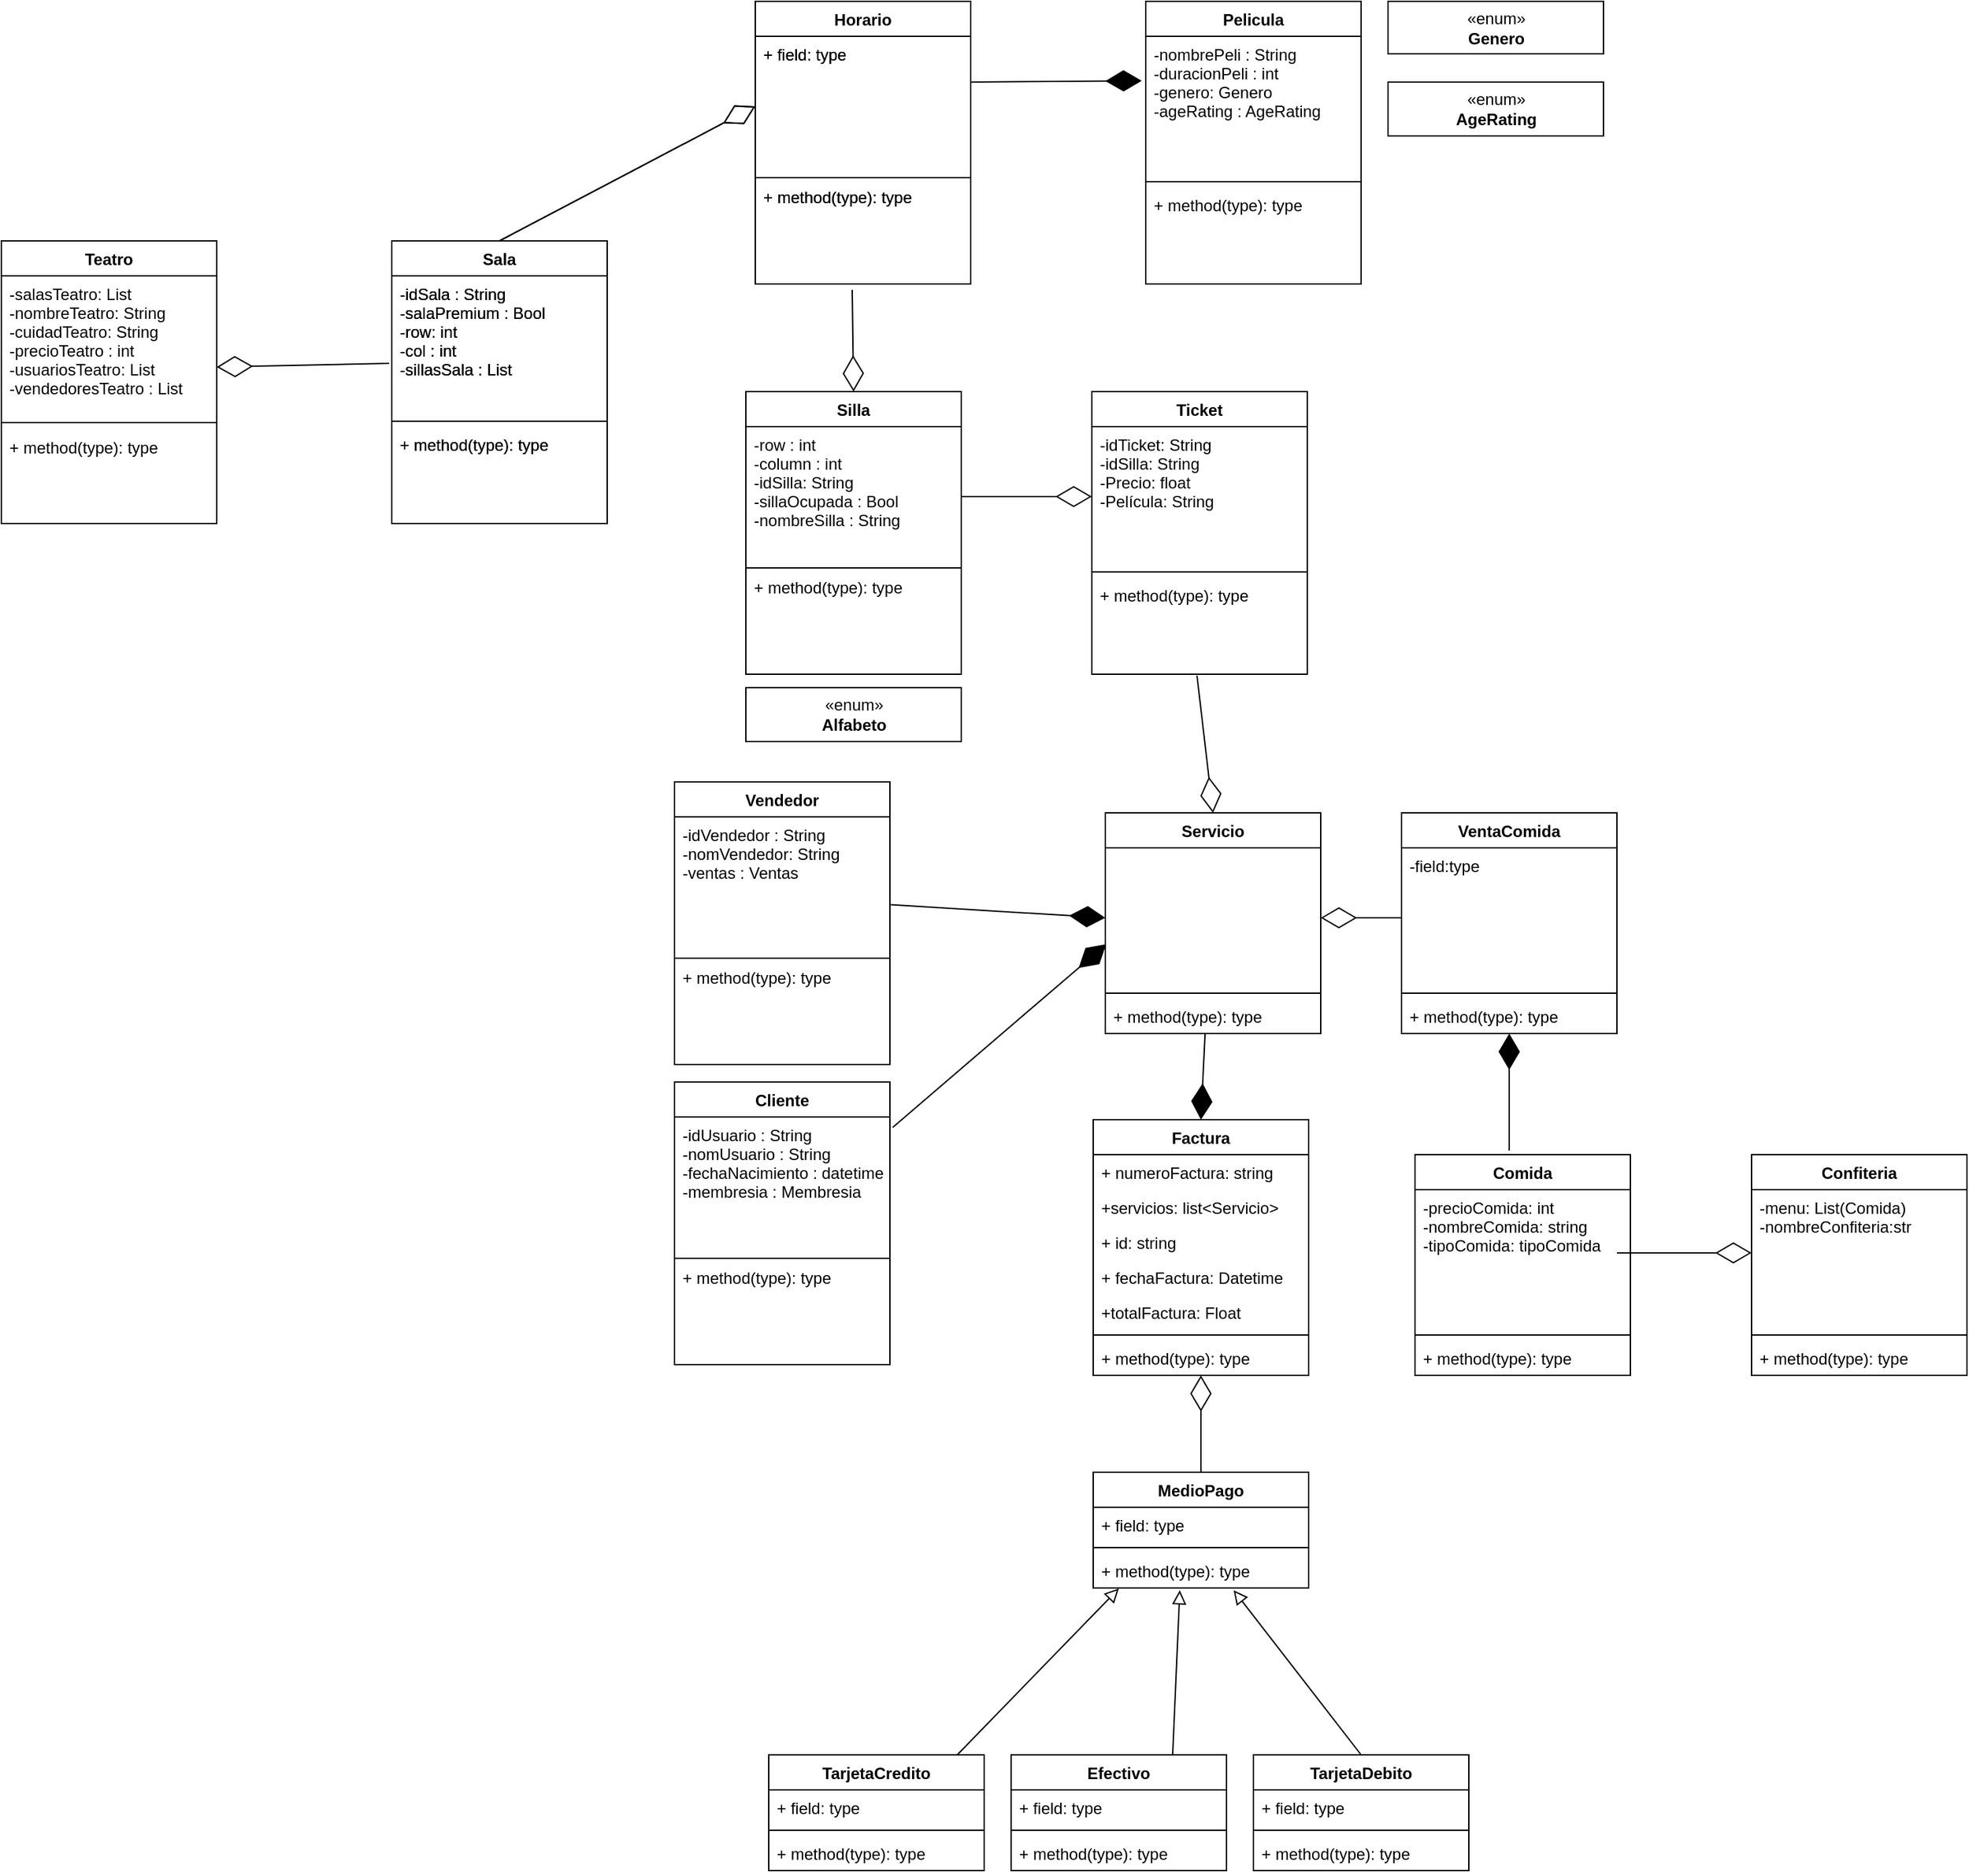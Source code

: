 <mxfile version="15.5.6" type="device"><diagram id="C5RBs43oDa-KdzZeNtuy" name="Page-1"><mxGraphModel dx="1208" dy="1771" grid="1" gridSize="10" guides="1" tooltips="1" connect="1" arrows="1" fold="1" page="1" pageScale="1" pageWidth="827" pageHeight="1169" background="#ffffff" math="0" shadow="0"><root><mxCell id="WIyWlLk6GJQsqaUBKTNV-0"/><mxCell id="WIyWlLk6GJQsqaUBKTNV-1" parent="WIyWlLk6GJQsqaUBKTNV-0"/><mxCell id="Q_oFWgJ7Lmq4u1hQBVLg-18" value="Sala" style="swimlane;fontStyle=1;align=center;verticalAlign=top;childLayout=stackLayout;horizontal=1;startSize=26;horizontalStack=0;resizeParent=1;resizeParentMax=0;resizeLast=0;collapsible=1;marginBottom=0;" parent="WIyWlLk6GJQsqaUBKTNV-1" vertex="1"><mxGeometry x="650" y="-392" width="160" height="210" as="geometry"/></mxCell><mxCell id="Q_oFWgJ7Lmq4u1hQBVLg-19" value="-idSala : String&#xA;-salaPremium : Bool&#xA;-row: int&#xA;-col : int&#xA;-sillasSala : List" style="text;strokeColor=none;fillColor=none;align=left;verticalAlign=top;spacingLeft=4;spacingRight=4;overflow=hidden;rotatable=0;points=[[0,0.5],[1,0.5]];portConstraint=eastwest;" parent="Q_oFWgJ7Lmq4u1hQBVLg-18" vertex="1"><mxGeometry y="26" width="160" height="104" as="geometry"/></mxCell><mxCell id="Q_oFWgJ7Lmq4u1hQBVLg-20" value="" style="line;strokeWidth=1;fillColor=none;align=left;verticalAlign=middle;spacingTop=-1;spacingLeft=3;spacingRight=3;rotatable=0;labelPosition=right;points=[];portConstraint=eastwest;" parent="Q_oFWgJ7Lmq4u1hQBVLg-18" vertex="1"><mxGeometry y="130" width="160" height="8" as="geometry"/></mxCell><mxCell id="Q_oFWgJ7Lmq4u1hQBVLg-21" value="+ method(type): type" style="text;strokeColor=none;fillColor=none;align=left;verticalAlign=top;spacingLeft=4;spacingRight=4;overflow=hidden;rotatable=0;points=[[0,0.5],[1,0.5]];portConstraint=eastwest;" parent="Q_oFWgJ7Lmq4u1hQBVLg-18" vertex="1"><mxGeometry y="138" width="160" height="72" as="geometry"/></mxCell><mxCell id="Q_oFWgJ7Lmq4u1hQBVLg-22" value="Pelicula" style="swimlane;fontStyle=1;align=center;verticalAlign=top;childLayout=stackLayout;horizontal=1;startSize=26;horizontalStack=0;resizeParent=1;resizeParentMax=0;resizeLast=0;collapsible=1;marginBottom=0;" parent="WIyWlLk6GJQsqaUBKTNV-1" vertex="1"><mxGeometry x="1210" y="-570" width="160" height="210" as="geometry"/></mxCell><mxCell id="Q_oFWgJ7Lmq4u1hQBVLg-23" value="-nombrePeli : String&#xA;-duracionPeli : int&#xA;-genero: Genero&#xA;-ageRating : AgeRating" style="text;strokeColor=none;fillColor=none;align=left;verticalAlign=top;spacingLeft=4;spacingRight=4;overflow=hidden;rotatable=0;points=[[0,0.5],[1,0.5]];portConstraint=eastwest;" parent="Q_oFWgJ7Lmq4u1hQBVLg-22" vertex="1"><mxGeometry y="26" width="160" height="104" as="geometry"/></mxCell><mxCell id="Q_oFWgJ7Lmq4u1hQBVLg-24" value="" style="line;strokeWidth=1;fillColor=none;align=left;verticalAlign=middle;spacingTop=-1;spacingLeft=3;spacingRight=3;rotatable=0;labelPosition=right;points=[];portConstraint=eastwest;" parent="Q_oFWgJ7Lmq4u1hQBVLg-22" vertex="1"><mxGeometry y="130" width="160" height="8" as="geometry"/></mxCell><mxCell id="Q_oFWgJ7Lmq4u1hQBVLg-25" value="+ method(type): type" style="text;strokeColor=none;fillColor=none;align=left;verticalAlign=top;spacingLeft=4;spacingRight=4;overflow=hidden;rotatable=0;points=[[0,0.5],[1,0.5]];portConstraint=eastwest;" parent="Q_oFWgJ7Lmq4u1hQBVLg-22" vertex="1"><mxGeometry y="138" width="160" height="72" as="geometry"/></mxCell><mxCell id="Q_oFWgJ7Lmq4u1hQBVLg-43" value="Horario" style="swimlane;fontStyle=1;align=center;verticalAlign=top;childLayout=stackLayout;horizontal=1;startSize=26;horizontalStack=0;resizeParent=1;resizeParentMax=0;resizeLast=0;collapsible=1;marginBottom=0;" parent="WIyWlLk6GJQsqaUBKTNV-1" vertex="1"><mxGeometry x="920" y="-570" width="160" height="210" as="geometry"/></mxCell><mxCell id="Q_oFWgJ7Lmq4u1hQBVLg-44" value="+ field: type" style="text;strokeColor=none;fillColor=none;align=left;verticalAlign=top;spacingLeft=4;spacingRight=4;overflow=hidden;rotatable=0;points=[[0,0.5],[1,0.5]];portConstraint=eastwest;" parent="Q_oFWgJ7Lmq4u1hQBVLg-43" vertex="1"><mxGeometry y="26" width="160" height="104" as="geometry"/></mxCell><mxCell id="Q_oFWgJ7Lmq4u1hQBVLg-45" value="" style="line;strokeWidth=1;fillColor=none;align=left;verticalAlign=middle;spacingTop=-1;spacingLeft=3;spacingRight=3;rotatable=0;labelPosition=right;points=[];portConstraint=eastwest;" parent="Q_oFWgJ7Lmq4u1hQBVLg-43" vertex="1"><mxGeometry y="130" width="160" height="2" as="geometry"/></mxCell><mxCell id="Q_oFWgJ7Lmq4u1hQBVLg-46" value="+ method(type): type" style="text;strokeColor=none;fillColor=none;align=left;verticalAlign=top;spacingLeft=4;spacingRight=4;overflow=hidden;rotatable=0;points=[[0,0.5],[1,0.5]];portConstraint=eastwest;" parent="Q_oFWgJ7Lmq4u1hQBVLg-43" vertex="1"><mxGeometry y="132" width="160" height="78" as="geometry"/></mxCell><mxCell id="ne_-2thYqlH9hN9H3m93-3" value="" style="endArrow=diamondThin;endFill=0;endSize=24;html=1;rounded=0;exitX=0.5;exitY=0;exitDx=0;exitDy=0;entryX=0;entryY=0.5;entryDx=0;entryDy=0;" parent="WIyWlLk6GJQsqaUBKTNV-1" source="Q_oFWgJ7Lmq4u1hQBVLg-18" target="Q_oFWgJ7Lmq4u1hQBVLg-44" edge="1"><mxGeometry width="160" relative="1" as="geometry"><mxPoint x="680.0" y="-279.998" as="sourcePoint"/><mxPoint x="840" y="-120" as="targetPoint"/></mxGeometry></mxCell><mxCell id="pRQTDHBDUJUieCco_0QB-0" value="Teatro" style="swimlane;fontStyle=1;align=center;verticalAlign=top;childLayout=stackLayout;horizontal=1;startSize=26;horizontalStack=0;resizeParent=1;resizeParentMax=0;resizeLast=0;collapsible=1;marginBottom=0;" parent="WIyWlLk6GJQsqaUBKTNV-1" vertex="1"><mxGeometry x="360" y="-392" width="160" height="210" as="geometry"/></mxCell><mxCell id="pRQTDHBDUJUieCco_0QB-1" value="-salasTeatro: List&#xA;-nombreTeatro: String&#xA;-cuidadTeatro: String&#xA;-precioTeatro : int&#xA;-usuariosTeatro: List&#xA;-vendedoresTeatro : List" style="text;strokeColor=none;fillColor=none;align=left;verticalAlign=top;spacingLeft=4;spacingRight=4;overflow=hidden;rotatable=0;points=[[0,0.5],[1,0.5]];portConstraint=eastwest;" parent="pRQTDHBDUJUieCco_0QB-0" vertex="1"><mxGeometry y="26" width="160" height="104" as="geometry"/></mxCell><mxCell id="pRQTDHBDUJUieCco_0QB-2" value="" style="line;strokeWidth=1;fillColor=none;align=left;verticalAlign=middle;spacingTop=-1;spacingLeft=3;spacingRight=3;rotatable=0;labelPosition=right;points=[];portConstraint=eastwest;" parent="pRQTDHBDUJUieCco_0QB-0" vertex="1"><mxGeometry y="130" width="160" height="10" as="geometry"/></mxCell><mxCell id="pRQTDHBDUJUieCco_0QB-3" value="+ method(type): type" style="text;strokeColor=none;fillColor=none;align=left;verticalAlign=top;spacingLeft=4;spacingRight=4;overflow=hidden;rotatable=0;points=[[0,0.5],[1,0.5]];portConstraint=eastwest;" parent="pRQTDHBDUJUieCco_0QB-0" vertex="1"><mxGeometry y="140" width="160" height="70" as="geometry"/></mxCell><mxCell id="pRQTDHBDUJUieCco_0QB-4" value="Sala" style="swimlane;fontStyle=1;align=center;verticalAlign=top;childLayout=stackLayout;horizontal=1;startSize=26;horizontalStack=0;resizeParent=1;resizeParentMax=0;resizeLast=0;collapsible=1;marginBottom=0;" parent="WIyWlLk6GJQsqaUBKTNV-1" vertex="1"><mxGeometry x="650" y="-392" width="160" height="210" as="geometry"/></mxCell><mxCell id="pRQTDHBDUJUieCco_0QB-5" value="-idSala : String&#xA;-salaPremium : Bool&#xA;-row: int&#xA;-col : int&#xA;-sillasSala : List" style="text;strokeColor=none;fillColor=none;align=left;verticalAlign=top;spacingLeft=4;spacingRight=4;overflow=hidden;rotatable=0;points=[[0,0.5],[1,0.5]];portConstraint=eastwest;" parent="pRQTDHBDUJUieCco_0QB-4" vertex="1"><mxGeometry y="26" width="160" height="104" as="geometry"/></mxCell><mxCell id="pRQTDHBDUJUieCco_0QB-6" value="" style="line;strokeWidth=1;fillColor=none;align=left;verticalAlign=middle;spacingTop=-1;spacingLeft=3;spacingRight=3;rotatable=0;labelPosition=right;points=[];portConstraint=eastwest;" parent="pRQTDHBDUJUieCco_0QB-4" vertex="1"><mxGeometry y="130" width="160" height="8" as="geometry"/></mxCell><mxCell id="pRQTDHBDUJUieCco_0QB-7" value="+ method(type): type" style="text;strokeColor=none;fillColor=none;align=left;verticalAlign=top;spacingLeft=4;spacingRight=4;overflow=hidden;rotatable=0;points=[[0,0.5],[1,0.5]];portConstraint=eastwest;" parent="pRQTDHBDUJUieCco_0QB-4" vertex="1"><mxGeometry y="138" width="160" height="72" as="geometry"/></mxCell><mxCell id="pRQTDHBDUJUieCco_0QB-8" value="Ticket" style="swimlane;fontStyle=1;align=center;verticalAlign=top;childLayout=stackLayout;horizontal=1;startSize=26;horizontalStack=0;resizeParent=1;resizeParentMax=0;resizeLast=0;collapsible=1;marginBottom=0;" parent="WIyWlLk6GJQsqaUBKTNV-1" vertex="1"><mxGeometry x="1170" y="-280" width="160" height="210" as="geometry"/></mxCell><mxCell id="pRQTDHBDUJUieCco_0QB-9" value="-idTicket: String&#xA;-idSilla: String&#xA;-Precio: float&#xA;-Película: String" style="text;strokeColor=none;fillColor=none;align=left;verticalAlign=top;spacingLeft=4;spacingRight=4;overflow=hidden;rotatable=0;points=[[0,0.5],[1,0.5]];portConstraint=eastwest;" parent="pRQTDHBDUJUieCco_0QB-8" vertex="1"><mxGeometry y="26" width="160" height="104" as="geometry"/></mxCell><mxCell id="pRQTDHBDUJUieCco_0QB-10" value="" style="line;strokeWidth=1;fillColor=none;align=left;verticalAlign=middle;spacingTop=-1;spacingLeft=3;spacingRight=3;rotatable=0;labelPosition=right;points=[];portConstraint=eastwest;" parent="pRQTDHBDUJUieCco_0QB-8" vertex="1"><mxGeometry y="130" width="160" height="8" as="geometry"/></mxCell><mxCell id="pRQTDHBDUJUieCco_0QB-11" value="+ method(type): type" style="text;strokeColor=none;fillColor=none;align=left;verticalAlign=top;spacingLeft=4;spacingRight=4;overflow=hidden;rotatable=0;points=[[0,0.5],[1,0.5]];portConstraint=eastwest;" parent="pRQTDHBDUJUieCco_0QB-8" vertex="1"><mxGeometry y="138" width="160" height="72" as="geometry"/></mxCell><mxCell id="pRQTDHBDUJUieCco_0QB-12" value="«enum»&lt;br&gt;&lt;b&gt;Genero&lt;/b&gt;" style="html=1;" parent="WIyWlLk6GJQsqaUBKTNV-1" vertex="1"><mxGeometry x="1390" y="-570" width="160" height="39" as="geometry"/></mxCell><mxCell id="pRQTDHBDUJUieCco_0QB-13" value="«enum»&lt;br&gt;&lt;b&gt;AgeRating&lt;br&gt;&lt;/b&gt;" style="html=1;" parent="WIyWlLk6GJQsqaUBKTNV-1" vertex="1"><mxGeometry x="1390" y="-510" width="160" height="40" as="geometry"/></mxCell><mxCell id="pRQTDHBDUJUieCco_0QB-14" value="«enum»&lt;br&gt;&lt;b&gt;Alfabeto&lt;/b&gt;" style="html=1;" parent="WIyWlLk6GJQsqaUBKTNV-1" vertex="1"><mxGeometry x="913" y="-60" width="160" height="40" as="geometry"/></mxCell><mxCell id="pRQTDHBDUJUieCco_0QB-15" value="Silla" style="swimlane;fontStyle=1;align=center;verticalAlign=top;childLayout=stackLayout;horizontal=1;startSize=26;horizontalStack=0;resizeParent=1;resizeParentMax=0;resizeLast=0;collapsible=1;marginBottom=0;" parent="WIyWlLk6GJQsqaUBKTNV-1" vertex="1"><mxGeometry x="913" y="-280" width="160" height="210" as="geometry"/></mxCell><mxCell id="pRQTDHBDUJUieCco_0QB-16" value="-row : int&#xA;-column : int&#xA;-idSilla: String&#xA;-sillaOcupada : Bool&#xA;-nombreSilla : String" style="text;strokeColor=none;fillColor=none;align=left;verticalAlign=top;spacingLeft=4;spacingRight=4;overflow=hidden;rotatable=0;points=[[0,0.5],[1,0.5]];portConstraint=eastwest;" parent="pRQTDHBDUJUieCco_0QB-15" vertex="1"><mxGeometry y="26" width="160" height="104" as="geometry"/></mxCell><mxCell id="pRQTDHBDUJUieCco_0QB-17" value="" style="line;strokeWidth=1;fillColor=none;align=left;verticalAlign=middle;spacingTop=-1;spacingLeft=3;spacingRight=3;rotatable=0;labelPosition=right;points=[];portConstraint=eastwest;" parent="pRQTDHBDUJUieCco_0QB-15" vertex="1"><mxGeometry y="130" width="160" height="2" as="geometry"/></mxCell><mxCell id="pRQTDHBDUJUieCco_0QB-18" value="+ method(type): type" style="text;strokeColor=none;fillColor=none;align=left;verticalAlign=top;spacingLeft=4;spacingRight=4;overflow=hidden;rotatable=0;points=[[0,0.5],[1,0.5]];portConstraint=eastwest;" parent="pRQTDHBDUJUieCco_0QB-15" vertex="1"><mxGeometry y="132" width="160" height="78" as="geometry"/></mxCell><mxCell id="pRQTDHBDUJUieCco_0QB-19" value="Horario" style="swimlane;fontStyle=1;align=center;verticalAlign=top;childLayout=stackLayout;horizontal=1;startSize=26;horizontalStack=0;resizeParent=1;resizeParentMax=0;resizeLast=0;collapsible=1;marginBottom=0;" parent="WIyWlLk6GJQsqaUBKTNV-1" vertex="1"><mxGeometry x="920" y="-570" width="160" height="210" as="geometry"/></mxCell><mxCell id="pRQTDHBDUJUieCco_0QB-20" value="+ field: type" style="text;strokeColor=none;fillColor=none;align=left;verticalAlign=top;spacingLeft=4;spacingRight=4;overflow=hidden;rotatable=0;points=[[0,0.5],[1,0.5]];portConstraint=eastwest;" parent="pRQTDHBDUJUieCco_0QB-19" vertex="1"><mxGeometry y="26" width="160" height="104" as="geometry"/></mxCell><mxCell id="pRQTDHBDUJUieCco_0QB-21" value="" style="line;strokeWidth=1;fillColor=none;align=left;verticalAlign=middle;spacingTop=-1;spacingLeft=3;spacingRight=3;rotatable=0;labelPosition=right;points=[];portConstraint=eastwest;" parent="pRQTDHBDUJUieCco_0QB-19" vertex="1"><mxGeometry y="130" width="160" height="2" as="geometry"/></mxCell><mxCell id="pRQTDHBDUJUieCco_0QB-22" value="+ method(type): type" style="text;strokeColor=none;fillColor=none;align=left;verticalAlign=top;spacingLeft=4;spacingRight=4;overflow=hidden;rotatable=0;points=[[0,0.5],[1,0.5]];portConstraint=eastwest;" parent="pRQTDHBDUJUieCco_0QB-19" vertex="1"><mxGeometry y="132" width="160" height="78" as="geometry"/></mxCell><mxCell id="pRQTDHBDUJUieCco_0QB-72" value="Comida" style="swimlane;fontStyle=1;align=center;verticalAlign=top;childLayout=stackLayout;horizontal=1;startSize=26;horizontalStack=0;resizeParent=1;resizeParentMax=0;resizeLast=0;collapsible=1;marginBottom=0;" parent="WIyWlLk6GJQsqaUBKTNV-1" vertex="1"><mxGeometry x="1410" y="287" width="160" height="164" as="geometry"/></mxCell><mxCell id="pRQTDHBDUJUieCco_0QB-73" value="-precioComida: int&#xA;-nombreComida: string  &#xA;-tipoComida: tipoComida&#xA;&#xA;&#xA;" style="text;strokeColor=none;fillColor=none;align=left;verticalAlign=top;spacingLeft=4;spacingRight=4;overflow=hidden;rotatable=0;points=[[0,0.5],[1,0.5]];portConstraint=eastwest;" parent="pRQTDHBDUJUieCco_0QB-72" vertex="1"><mxGeometry y="26" width="160" height="104" as="geometry"/></mxCell><mxCell id="pRQTDHBDUJUieCco_0QB-74" value="" style="line;strokeWidth=1;fillColor=none;align=left;verticalAlign=middle;spacingTop=-1;spacingLeft=3;spacingRight=3;rotatable=0;labelPosition=right;points=[];portConstraint=eastwest;" parent="pRQTDHBDUJUieCco_0QB-72" vertex="1"><mxGeometry y="130" width="160" height="8" as="geometry"/></mxCell><mxCell id="pRQTDHBDUJUieCco_0QB-75" value="+ method(type): type" style="text;strokeColor=none;fillColor=none;align=left;verticalAlign=top;spacingLeft=4;spacingRight=4;overflow=hidden;rotatable=0;points=[[0,0.5],[1,0.5]];portConstraint=eastwest;" parent="pRQTDHBDUJUieCco_0QB-72" vertex="1"><mxGeometry y="138" width="160" height="26" as="geometry"/></mxCell><mxCell id="pRQTDHBDUJUieCco_0QB-78" value="" style="endArrow=diamondThin;endFill=0;endSize=24;html=1;rounded=0;exitX=0.5;exitY=0;exitDx=0;exitDy=0;entryX=0;entryY=0.5;entryDx=0;entryDy=0;" parent="WIyWlLk6GJQsqaUBKTNV-1" source="pRQTDHBDUJUieCco_0QB-4" target="pRQTDHBDUJUieCco_0QB-20" edge="1"><mxGeometry width="160" relative="1" as="geometry"><mxPoint x="680.0" y="-279.998" as="sourcePoint"/><mxPoint x="840" y="-120" as="targetPoint"/></mxGeometry></mxCell><mxCell id="pRQTDHBDUJUieCco_0QB-83" value="" style="endArrow=diamondThin;endFill=0;endSize=24;html=1;rounded=0;exitX=-0.012;exitY=0.625;exitDx=0;exitDy=0;exitPerimeter=0;entryX=1;entryY=0.651;entryDx=0;entryDy=0;entryPerimeter=0;" parent="WIyWlLk6GJQsqaUBKTNV-1" source="pRQTDHBDUJUieCco_0QB-5" target="pRQTDHBDUJUieCco_0QB-1" edge="1"><mxGeometry width="160" relative="1" as="geometry"><mxPoint x="590" y="-300" as="sourcePoint"/><mxPoint x="589.996" y="-169.01" as="targetPoint"/></mxGeometry></mxCell><mxCell id="pRQTDHBDUJUieCco_0QB-84" value="" style="endArrow=diamondThin;endFill=0;endSize=24;html=1;rounded=0;exitX=0.45;exitY=1.056;exitDx=0;exitDy=0;entryX=0.5;entryY=0;entryDx=0;entryDy=0;exitPerimeter=0;" parent="WIyWlLk6GJQsqaUBKTNV-1" source="pRQTDHBDUJUieCco_0QB-22" target="pRQTDHBDUJUieCco_0QB-15" edge="1"><mxGeometry width="160" relative="1" as="geometry"><mxPoint x="960" y="-320" as="sourcePoint"/><mxPoint x="1090" y="-320" as="targetPoint"/></mxGeometry></mxCell><mxCell id="pRQTDHBDUJUieCco_0QB-86" value="" style="endArrow=diamondThin;endFill=0;endSize=24;html=1;rounded=0;exitX=1;exitY=0.5;exitDx=0;exitDy=0;entryX=0;entryY=0.5;entryDx=0;entryDy=0;" parent="WIyWlLk6GJQsqaUBKTNV-1" source="pRQTDHBDUJUieCco_0QB-16" target="pRQTDHBDUJUieCco_0QB-9" edge="1"><mxGeometry width="160" relative="1" as="geometry"><mxPoint x="1130" y="-230.002" as="sourcePoint"/><mxPoint x="1131" y="-154.37" as="targetPoint"/></mxGeometry></mxCell><mxCell id="pRQTDHBDUJUieCco_0QB-87" value="Servicio" style="swimlane;fontStyle=1;align=center;verticalAlign=top;childLayout=stackLayout;horizontal=1;startSize=26;horizontalStack=0;resizeParent=1;resizeParentMax=0;resizeLast=0;collapsible=1;marginBottom=0;" parent="WIyWlLk6GJQsqaUBKTNV-1" vertex="1"><mxGeometry x="1180" y="33" width="160" height="164" as="geometry"/></mxCell><mxCell id="pRQTDHBDUJUieCco_0QB-88" value="&#xA;&#xA;" style="text;strokeColor=none;fillColor=none;align=left;verticalAlign=top;spacingLeft=4;spacingRight=4;overflow=hidden;rotatable=0;points=[[0,0.5],[1,0.5]];portConstraint=eastwest;" parent="pRQTDHBDUJUieCco_0QB-87" vertex="1"><mxGeometry y="26" width="160" height="104" as="geometry"/></mxCell><mxCell id="pRQTDHBDUJUieCco_0QB-89" value="" style="line;strokeWidth=1;fillColor=none;align=left;verticalAlign=middle;spacingTop=-1;spacingLeft=3;spacingRight=3;rotatable=0;labelPosition=right;points=[];portConstraint=eastwest;" parent="pRQTDHBDUJUieCco_0QB-87" vertex="1"><mxGeometry y="130" width="160" height="8" as="geometry"/></mxCell><mxCell id="pRQTDHBDUJUieCco_0QB-90" value="+ method(type): type" style="text;strokeColor=none;fillColor=none;align=left;verticalAlign=top;spacingLeft=4;spacingRight=4;overflow=hidden;rotatable=0;points=[[0,0.5],[1,0.5]];portConstraint=eastwest;" parent="pRQTDHBDUJUieCco_0QB-87" vertex="1"><mxGeometry y="138" width="160" height="26" as="geometry"/></mxCell><mxCell id="pRQTDHBDUJUieCco_0QB-91" value="" style="endArrow=diamondThin;endFill=0;endSize=24;html=1;rounded=0;exitX=0.488;exitY=1.014;exitDx=0;exitDy=0;entryX=0.5;entryY=0;entryDx=0;entryDy=0;exitPerimeter=0;" parent="WIyWlLk6GJQsqaUBKTNV-1" source="pRQTDHBDUJUieCco_0QB-11" target="pRQTDHBDUJUieCco_0QB-87" edge="1"><mxGeometry width="160" relative="1" as="geometry"><mxPoint x="1201.5" y="-30" as="sourcePoint"/><mxPoint x="1298.5" y="-30" as="targetPoint"/></mxGeometry></mxCell><mxCell id="pRQTDHBDUJUieCco_0QB-93" value="Confiteria" style="swimlane;fontStyle=1;align=center;verticalAlign=top;childLayout=stackLayout;horizontal=1;startSize=26;horizontalStack=0;resizeParent=1;resizeParentMax=0;resizeLast=0;collapsible=1;marginBottom=0;" parent="WIyWlLk6GJQsqaUBKTNV-1" vertex="1"><mxGeometry x="1660" y="287" width="160" height="164" as="geometry"/></mxCell><mxCell id="pRQTDHBDUJUieCco_0QB-94" value="-menu: List(Comida)&#xA;-nombreConfiteria:str&#xA;&#xA;&#xA;" style="text;strokeColor=none;fillColor=none;align=left;verticalAlign=top;spacingLeft=4;spacingRight=4;overflow=hidden;rotatable=0;points=[[0,0.5],[1,0.5]];portConstraint=eastwest;" parent="pRQTDHBDUJUieCco_0QB-93" vertex="1"><mxGeometry y="26" width="160" height="104" as="geometry"/></mxCell><mxCell id="pRQTDHBDUJUieCco_0QB-95" value="" style="line;strokeWidth=1;fillColor=none;align=left;verticalAlign=middle;spacingTop=-1;spacingLeft=3;spacingRight=3;rotatable=0;labelPosition=right;points=[];portConstraint=eastwest;" parent="pRQTDHBDUJUieCco_0QB-93" vertex="1"><mxGeometry y="130" width="160" height="8" as="geometry"/></mxCell><mxCell id="pRQTDHBDUJUieCco_0QB-96" value="+ method(type): type" style="text;strokeColor=none;fillColor=none;align=left;verticalAlign=top;spacingLeft=4;spacingRight=4;overflow=hidden;rotatable=0;points=[[0,0.5],[1,0.5]];portConstraint=eastwest;" parent="pRQTDHBDUJUieCco_0QB-93" vertex="1"><mxGeometry y="138" width="160" height="26" as="geometry"/></mxCell><mxCell id="pRQTDHBDUJUieCco_0QB-98" value="VentaComida" style="swimlane;fontStyle=1;align=center;verticalAlign=top;childLayout=stackLayout;horizontal=1;startSize=26;horizontalStack=0;resizeParent=1;resizeParentMax=0;resizeLast=0;collapsible=1;marginBottom=0;" parent="WIyWlLk6GJQsqaUBKTNV-1" vertex="1"><mxGeometry x="1400" y="33" width="160" height="164" as="geometry"/></mxCell><mxCell id="pRQTDHBDUJUieCco_0QB-99" value="-field:type" style="text;strokeColor=none;fillColor=none;align=left;verticalAlign=top;spacingLeft=4;spacingRight=4;overflow=hidden;rotatable=0;points=[[0,0.5],[1,0.5]];portConstraint=eastwest;" parent="pRQTDHBDUJUieCco_0QB-98" vertex="1"><mxGeometry y="26" width="160" height="104" as="geometry"/></mxCell><mxCell id="pRQTDHBDUJUieCco_0QB-100" value="" style="line;strokeWidth=1;fillColor=none;align=left;verticalAlign=middle;spacingTop=-1;spacingLeft=3;spacingRight=3;rotatable=0;labelPosition=right;points=[];portConstraint=eastwest;" parent="pRQTDHBDUJUieCco_0QB-98" vertex="1"><mxGeometry y="130" width="160" height="8" as="geometry"/></mxCell><mxCell id="pRQTDHBDUJUieCco_0QB-101" value="+ method(type): type" style="text;strokeColor=none;fillColor=none;align=left;verticalAlign=top;spacingLeft=4;spacingRight=4;overflow=hidden;rotatable=0;points=[[0,0.5],[1,0.5]];portConstraint=eastwest;" parent="pRQTDHBDUJUieCco_0QB-98" vertex="1"><mxGeometry y="138" width="160" height="26" as="geometry"/></mxCell><mxCell id="pRQTDHBDUJUieCco_0QB-102" value="" style="endArrow=diamondThin;endFill=0;endSize=24;html=1;rounded=0;" parent="WIyWlLk6GJQsqaUBKTNV-1" edge="1"><mxGeometry width="160" relative="1" as="geometry"><mxPoint x="1560" y="360" as="sourcePoint"/><mxPoint x="1660" y="360" as="targetPoint"/></mxGeometry></mxCell><mxCell id="pRQTDHBDUJUieCco_0QB-104" value="" style="endArrow=diamondThin;endFill=0;endSize=24;html=1;rounded=0;exitX=0;exitY=0.5;exitDx=0;exitDy=0;entryX=1;entryY=0.5;entryDx=0;entryDy=0;" parent="WIyWlLk6GJQsqaUBKTNV-1" source="pRQTDHBDUJUieCco_0QB-99" target="pRQTDHBDUJUieCco_0QB-88" edge="1"><mxGeometry width="160" relative="1" as="geometry"><mxPoint x="1370" y="199" as="sourcePoint"/><mxPoint x="1370" y="113" as="targetPoint"/></mxGeometry></mxCell><mxCell id="pRQTDHBDUJUieCco_0QB-109" value="Vendedor" style="swimlane;fontStyle=1;align=center;verticalAlign=top;childLayout=stackLayout;horizontal=1;startSize=26;horizontalStack=0;resizeParent=1;resizeParentMax=0;resizeLast=0;collapsible=1;marginBottom=0;" parent="WIyWlLk6GJQsqaUBKTNV-1" vertex="1"><mxGeometry x="860" y="10" width="160" height="210" as="geometry"/></mxCell><mxCell id="pRQTDHBDUJUieCco_0QB-110" value="-idVendedor : String&#xA;-nomVendedor: String&#xA;-ventas : Ventas" style="text;strokeColor=none;fillColor=none;align=left;verticalAlign=top;spacingLeft=4;spacingRight=4;overflow=hidden;rotatable=0;points=[[0,0.5],[1,0.5]];portConstraint=eastwest;" parent="pRQTDHBDUJUieCco_0QB-109" vertex="1"><mxGeometry y="26" width="160" height="104" as="geometry"/></mxCell><mxCell id="pRQTDHBDUJUieCco_0QB-111" value="" style="line;strokeWidth=1;fillColor=none;align=left;verticalAlign=middle;spacingTop=-1;spacingLeft=3;spacingRight=3;rotatable=0;labelPosition=right;points=[];portConstraint=eastwest;" parent="pRQTDHBDUJUieCco_0QB-109" vertex="1"><mxGeometry y="130" width="160" height="2" as="geometry"/></mxCell><mxCell id="pRQTDHBDUJUieCco_0QB-112" value="+ method(type): type" style="text;strokeColor=none;fillColor=none;align=left;verticalAlign=top;spacingLeft=4;spacingRight=4;overflow=hidden;rotatable=0;points=[[0,0.5],[1,0.5]];portConstraint=eastwest;" parent="pRQTDHBDUJUieCco_0QB-109" vertex="1"><mxGeometry y="132" width="160" height="78" as="geometry"/></mxCell><mxCell id="pRQTDHBDUJUieCco_0QB-115" value="Cliente" style="swimlane;fontStyle=1;align=center;verticalAlign=top;childLayout=stackLayout;horizontal=1;startSize=26;horizontalStack=0;resizeParent=1;resizeParentMax=0;resizeLast=0;collapsible=1;marginBottom=0;" parent="WIyWlLk6GJQsqaUBKTNV-1" vertex="1"><mxGeometry x="860" y="233" width="160" height="210" as="geometry"/></mxCell><mxCell id="pRQTDHBDUJUieCco_0QB-116" value="-idUsuario : String&#xA;-nomUsuario : String&#xA;-fechaNacimiento : datetime&#xA;-membresia : Membresia" style="text;strokeColor=none;fillColor=none;align=left;verticalAlign=top;spacingLeft=4;spacingRight=4;overflow=hidden;rotatable=0;points=[[0,0.5],[1,0.5]];portConstraint=eastwest;" parent="pRQTDHBDUJUieCco_0QB-115" vertex="1"><mxGeometry y="26" width="160" height="104" as="geometry"/></mxCell><mxCell id="pRQTDHBDUJUieCco_0QB-117" value="" style="line;strokeWidth=1;fillColor=none;align=left;verticalAlign=middle;spacingTop=-1;spacingLeft=3;spacingRight=3;rotatable=0;labelPosition=right;points=[];portConstraint=eastwest;" parent="pRQTDHBDUJUieCco_0QB-115" vertex="1"><mxGeometry y="130" width="160" height="2" as="geometry"/></mxCell><mxCell id="pRQTDHBDUJUieCco_0QB-118" value="+ method(type): type" style="text;strokeColor=none;fillColor=none;align=left;verticalAlign=top;spacingLeft=4;spacingRight=4;overflow=hidden;rotatable=0;points=[[0,0.5],[1,0.5]];portConstraint=eastwest;" parent="pRQTDHBDUJUieCco_0QB-115" vertex="1"><mxGeometry y="132" width="160" height="78" as="geometry"/></mxCell><mxCell id="pRQTDHBDUJUieCco_0QB-119" value="" style="endArrow=diamondThin;endFill=1;endSize=24;html=1;rounded=0;exitX=1.013;exitY=0.074;exitDx=0;exitDy=0;entryX=0.004;entryY=0.689;entryDx=0;entryDy=0;entryPerimeter=0;exitPerimeter=0;" parent="WIyWlLk6GJQsqaUBKTNV-1" source="pRQTDHBDUJUieCco_0QB-116" target="pRQTDHBDUJUieCco_0QB-88" edge="1"><mxGeometry width="160" relative="1" as="geometry"><mxPoint x="1160" y="343" as="sourcePoint"/><mxPoint x="1250" y="203" as="targetPoint"/></mxGeometry></mxCell><mxCell id="pRQTDHBDUJUieCco_0QB-120" value="" style="endArrow=diamondThin;endFill=1;endSize=24;html=1;rounded=0;exitX=1.004;exitY=0.628;exitDx=0;exitDy=0;entryX=0;entryY=0.5;entryDx=0;entryDy=0;exitPerimeter=0;" parent="WIyWlLk6GJQsqaUBKTNV-1" source="pRQTDHBDUJUieCco_0QB-110" target="pRQTDHBDUJUieCco_0QB-88" edge="1"><mxGeometry width="160" relative="1" as="geometry"><mxPoint x="1080" y="63" as="sourcePoint"/><mxPoint x="1234.64" y="208.664" as="targetPoint"/></mxGeometry></mxCell><mxCell id="pRQTDHBDUJUieCco_0QB-122" value="Factura" style="swimlane;fontStyle=1;align=center;verticalAlign=top;childLayout=stackLayout;horizontal=1;startSize=26;horizontalStack=0;resizeParent=1;resizeParentMax=0;resizeLast=0;collapsible=1;marginBottom=0;" parent="WIyWlLk6GJQsqaUBKTNV-1" vertex="1"><mxGeometry x="1171" y="261" width="160" height="190" as="geometry"/></mxCell><mxCell id="pRQTDHBDUJUieCco_0QB-123" value="+ numeroFactura: string" style="text;strokeColor=none;fillColor=none;align=left;verticalAlign=top;spacingLeft=4;spacingRight=4;overflow=hidden;rotatable=0;points=[[0,0.5],[1,0.5]];portConstraint=eastwest;" parent="pRQTDHBDUJUieCco_0QB-122" vertex="1"><mxGeometry y="26" width="160" height="26" as="geometry"/></mxCell><mxCell id="pRQTDHBDUJUieCco_0QB-124" value="+servicios: list&lt;Servicio&gt;" style="text;strokeColor=none;fillColor=none;align=left;verticalAlign=top;spacingLeft=4;spacingRight=4;overflow=hidden;rotatable=0;points=[[0,0.5],[1,0.5]];portConstraint=eastwest;" parent="pRQTDHBDUJUieCco_0QB-122" vertex="1"><mxGeometry y="52" width="160" height="26" as="geometry"/></mxCell><mxCell id="pRQTDHBDUJUieCco_0QB-125" value="+ id: string" style="text;strokeColor=none;fillColor=none;align=left;verticalAlign=top;spacingLeft=4;spacingRight=4;overflow=hidden;rotatable=0;points=[[0,0.5],[1,0.5]];portConstraint=eastwest;" parent="pRQTDHBDUJUieCco_0QB-122" vertex="1"><mxGeometry y="78" width="160" height="26" as="geometry"/></mxCell><mxCell id="pRQTDHBDUJUieCco_0QB-126" value="+ fechaFactura: Datetime" style="text;strokeColor=none;fillColor=none;align=left;verticalAlign=top;spacingLeft=4;spacingRight=4;overflow=hidden;rotatable=0;points=[[0,0.5],[1,0.5]];portConstraint=eastwest;" parent="pRQTDHBDUJUieCco_0QB-122" vertex="1"><mxGeometry y="104" width="160" height="26" as="geometry"/></mxCell><mxCell id="pRQTDHBDUJUieCco_0QB-127" value="+totalFactura: Float" style="text;strokeColor=none;fillColor=none;align=left;verticalAlign=top;spacingLeft=4;spacingRight=4;overflow=hidden;rotatable=0;points=[[0,0.5],[1,0.5]];portConstraint=eastwest;" parent="pRQTDHBDUJUieCco_0QB-122" vertex="1"><mxGeometry y="130" width="160" height="26" as="geometry"/></mxCell><mxCell id="pRQTDHBDUJUieCco_0QB-128" value="" style="line;strokeWidth=1;fillColor=none;align=left;verticalAlign=middle;spacingTop=-1;spacingLeft=3;spacingRight=3;rotatable=0;labelPosition=right;points=[];portConstraint=eastwest;" parent="pRQTDHBDUJUieCco_0QB-122" vertex="1"><mxGeometry y="156" width="160" height="8" as="geometry"/></mxCell><mxCell id="pRQTDHBDUJUieCco_0QB-129" value="+ method(type): type" style="text;strokeColor=none;fillColor=none;align=left;verticalAlign=top;spacingLeft=4;spacingRight=4;overflow=hidden;rotatable=0;points=[[0,0.5],[1,0.5]];portConstraint=eastwest;" parent="pRQTDHBDUJUieCco_0QB-122" vertex="1"><mxGeometry y="164" width="160" height="26" as="geometry"/></mxCell><mxCell id="pRQTDHBDUJUieCco_0QB-130" value="" style="endArrow=diamondThin;endFill=1;endSize=24;html=1;rounded=0;exitX=0.463;exitY=1.013;exitDx=0;exitDy=0;entryX=0.5;entryY=0;entryDx=0;entryDy=0;exitPerimeter=0;" parent="WIyWlLk6GJQsqaUBKTNV-1" source="pRQTDHBDUJUieCco_0QB-90" target="pRQTDHBDUJUieCco_0QB-122" edge="1"><mxGeometry width="160" relative="1" as="geometry"><mxPoint x="1080" y="349.036" as="sourcePoint"/><mxPoint x="1238.56" y="212.996" as="targetPoint"/></mxGeometry></mxCell><mxCell id="pRQTDHBDUJUieCco_0QB-131" value="MedioPago" style="swimlane;fontStyle=1;align=center;verticalAlign=top;childLayout=stackLayout;horizontal=1;startSize=26;horizontalStack=0;resizeParent=1;resizeParentMax=0;resizeLast=0;collapsible=1;marginBottom=0;" parent="WIyWlLk6GJQsqaUBKTNV-1" vertex="1"><mxGeometry x="1171" y="523" width="160" height="86" as="geometry"/></mxCell><mxCell id="pRQTDHBDUJUieCco_0QB-132" value="+ field: type" style="text;strokeColor=none;fillColor=none;align=left;verticalAlign=top;spacingLeft=4;spacingRight=4;overflow=hidden;rotatable=0;points=[[0,0.5],[1,0.5]];portConstraint=eastwest;" parent="pRQTDHBDUJUieCco_0QB-131" vertex="1"><mxGeometry y="26" width="160" height="26" as="geometry"/></mxCell><mxCell id="pRQTDHBDUJUieCco_0QB-133" value="" style="line;strokeWidth=1;fillColor=none;align=left;verticalAlign=middle;spacingTop=-1;spacingLeft=3;spacingRight=3;rotatable=0;labelPosition=right;points=[];portConstraint=eastwest;" parent="pRQTDHBDUJUieCco_0QB-131" vertex="1"><mxGeometry y="52" width="160" height="8" as="geometry"/></mxCell><mxCell id="pRQTDHBDUJUieCco_0QB-134" value="+ method(type): type" style="text;strokeColor=none;fillColor=none;align=left;verticalAlign=top;spacingLeft=4;spacingRight=4;overflow=hidden;rotatable=0;points=[[0,0.5],[1,0.5]];portConstraint=eastwest;" parent="pRQTDHBDUJUieCco_0QB-131" vertex="1"><mxGeometry y="60" width="160" height="26" as="geometry"/></mxCell><mxCell id="pRQTDHBDUJUieCco_0QB-135" value="" style="endArrow=diamondThin;endFill=0;endSize=24;html=1;rounded=0;exitX=0.5;exitY=0;exitDx=0;exitDy=0;" parent="WIyWlLk6GJQsqaUBKTNV-1" source="pRQTDHBDUJUieCco_0QB-131" target="pRQTDHBDUJUieCco_0QB-129" edge="1"><mxGeometry width="160" relative="1" as="geometry"><mxPoint x="1240" y="545.66" as="sourcePoint"/><mxPoint x="1250" y="453" as="targetPoint"/></mxGeometry></mxCell><mxCell id="pRQTDHBDUJUieCco_0QB-136" value="Efectivo" style="swimlane;fontStyle=1;align=center;verticalAlign=top;childLayout=stackLayout;horizontal=1;startSize=26;horizontalStack=0;resizeParent=1;resizeParentMax=0;resizeLast=0;collapsible=1;marginBottom=0;" parent="WIyWlLk6GJQsqaUBKTNV-1" vertex="1"><mxGeometry x="1110" y="733" width="160" height="86" as="geometry"/></mxCell><mxCell id="pRQTDHBDUJUieCco_0QB-137" value="+ field: type" style="text;strokeColor=none;fillColor=none;align=left;verticalAlign=top;spacingLeft=4;spacingRight=4;overflow=hidden;rotatable=0;points=[[0,0.5],[1,0.5]];portConstraint=eastwest;" parent="pRQTDHBDUJUieCco_0QB-136" vertex="1"><mxGeometry y="26" width="160" height="26" as="geometry"/></mxCell><mxCell id="pRQTDHBDUJUieCco_0QB-138" value="" style="line;strokeWidth=1;fillColor=none;align=left;verticalAlign=middle;spacingTop=-1;spacingLeft=3;spacingRight=3;rotatable=0;labelPosition=right;points=[];portConstraint=eastwest;" parent="pRQTDHBDUJUieCco_0QB-136" vertex="1"><mxGeometry y="52" width="160" height="8" as="geometry"/></mxCell><mxCell id="pRQTDHBDUJUieCco_0QB-139" value="+ method(type): type" style="text;strokeColor=none;fillColor=none;align=left;verticalAlign=top;spacingLeft=4;spacingRight=4;overflow=hidden;rotatable=0;points=[[0,0.5],[1,0.5]];portConstraint=eastwest;" parent="pRQTDHBDUJUieCco_0QB-136" vertex="1"><mxGeometry y="60" width="160" height="26" as="geometry"/></mxCell><mxCell id="pRQTDHBDUJUieCco_0QB-140" value="" style="endArrow=block;html=1;rounded=0;align=center;verticalAlign=bottom;endFill=0;labelBackgroundColor=none;endSize=8;exitX=0.75;exitY=0;exitDx=0;exitDy=0;entryX=0.402;entryY=1.064;entryDx=0;entryDy=0;entryPerimeter=0;" parent="WIyWlLk6GJQsqaUBKTNV-1" source="pRQTDHBDUJUieCco_0QB-136" target="pRQTDHBDUJUieCco_0QB-134" edge="1"><mxGeometry relative="1" as="geometry"><mxPoint x="1200" y="707" as="sourcePoint"/><mxPoint x="1200" y="633" as="targetPoint"/></mxGeometry></mxCell><mxCell id="pRQTDHBDUJUieCco_0QB-141" value="TarjetaDebito" style="swimlane;fontStyle=1;align=center;verticalAlign=top;childLayout=stackLayout;horizontal=1;startSize=26;horizontalStack=0;resizeParent=1;resizeParentMax=0;resizeLast=0;collapsible=1;marginBottom=0;" parent="WIyWlLk6GJQsqaUBKTNV-1" vertex="1"><mxGeometry x="1290" y="733" width="160" height="86" as="geometry"/></mxCell><mxCell id="pRQTDHBDUJUieCco_0QB-142" value="+ field: type" style="text;strokeColor=none;fillColor=none;align=left;verticalAlign=top;spacingLeft=4;spacingRight=4;overflow=hidden;rotatable=0;points=[[0,0.5],[1,0.5]];portConstraint=eastwest;" parent="pRQTDHBDUJUieCco_0QB-141" vertex="1"><mxGeometry y="26" width="160" height="26" as="geometry"/></mxCell><mxCell id="pRQTDHBDUJUieCco_0QB-143" value="" style="line;strokeWidth=1;fillColor=none;align=left;verticalAlign=middle;spacingTop=-1;spacingLeft=3;spacingRight=3;rotatable=0;labelPosition=right;points=[];portConstraint=eastwest;" parent="pRQTDHBDUJUieCco_0QB-141" vertex="1"><mxGeometry y="52" width="160" height="8" as="geometry"/></mxCell><mxCell id="pRQTDHBDUJUieCco_0QB-144" value="+ method(type): type" style="text;strokeColor=none;fillColor=none;align=left;verticalAlign=top;spacingLeft=4;spacingRight=4;overflow=hidden;rotatable=0;points=[[0,0.5],[1,0.5]];portConstraint=eastwest;" parent="pRQTDHBDUJUieCco_0QB-141" vertex="1"><mxGeometry y="60" width="160" height="26" as="geometry"/></mxCell><mxCell id="pRQTDHBDUJUieCco_0QB-145" value="" style="endArrow=block;html=1;rounded=0;align=center;verticalAlign=bottom;endFill=0;labelBackgroundColor=none;endSize=8;exitX=0.5;exitY=0;exitDx=0;exitDy=0;entryX=0.652;entryY=1.064;entryDx=0;entryDy=0;entryPerimeter=0;" parent="WIyWlLk6GJQsqaUBKTNV-1" source="pRQTDHBDUJUieCco_0QB-141" target="pRQTDHBDUJUieCco_0QB-134" edge="1"><mxGeometry relative="1" as="geometry"><mxPoint x="1181" y="743" as="sourcePoint"/><mxPoint x="1245.32" y="620.664" as="targetPoint"/></mxGeometry></mxCell><mxCell id="pRQTDHBDUJUieCco_0QB-146" value="TarjetaCredito" style="swimlane;fontStyle=1;align=center;verticalAlign=top;childLayout=stackLayout;horizontal=1;startSize=26;horizontalStack=0;resizeParent=1;resizeParentMax=0;resizeLast=0;collapsible=1;marginBottom=0;" parent="WIyWlLk6GJQsqaUBKTNV-1" vertex="1"><mxGeometry x="930" y="733" width="160" height="86" as="geometry"/></mxCell><mxCell id="pRQTDHBDUJUieCco_0QB-147" value="+ field: type" style="text;strokeColor=none;fillColor=none;align=left;verticalAlign=top;spacingLeft=4;spacingRight=4;overflow=hidden;rotatable=0;points=[[0,0.5],[1,0.5]];portConstraint=eastwest;" parent="pRQTDHBDUJUieCco_0QB-146" vertex="1"><mxGeometry y="26" width="160" height="26" as="geometry"/></mxCell><mxCell id="pRQTDHBDUJUieCco_0QB-148" value="" style="line;strokeWidth=1;fillColor=none;align=left;verticalAlign=middle;spacingTop=-1;spacingLeft=3;spacingRight=3;rotatable=0;labelPosition=right;points=[];portConstraint=eastwest;" parent="pRQTDHBDUJUieCco_0QB-146" vertex="1"><mxGeometry y="52" width="160" height="8" as="geometry"/></mxCell><mxCell id="pRQTDHBDUJUieCco_0QB-149" value="+ method(type): type" style="text;strokeColor=none;fillColor=none;align=left;verticalAlign=top;spacingLeft=4;spacingRight=4;overflow=hidden;rotatable=0;points=[[0,0.5],[1,0.5]];portConstraint=eastwest;" parent="pRQTDHBDUJUieCco_0QB-146" vertex="1"><mxGeometry y="60" width="160" height="26" as="geometry"/></mxCell><mxCell id="pRQTDHBDUJUieCco_0QB-150" value="" style="endArrow=block;html=1;rounded=0;align=center;verticalAlign=bottom;endFill=0;labelBackgroundColor=none;endSize=8;exitX=0.75;exitY=0;exitDx=0;exitDy=0;entryX=0.119;entryY=1.013;entryDx=0;entryDy=0;entryPerimeter=0;" parent="WIyWlLk6GJQsqaUBKTNV-1" target="pRQTDHBDUJUieCco_0QB-134" edge="1"><mxGeometry relative="1" as="geometry"><mxPoint x="1070" y="733" as="sourcePoint"/><mxPoint x="1075.32" y="610.664" as="targetPoint"/></mxGeometry></mxCell><mxCell id="_5gzugMQaoa-AtN1lzIw-3" value="" style="endArrow=diamondThin;endFill=1;endSize=24;html=1;rounded=0;exitX=1.004;exitY=0.628;exitDx=0;exitDy=0;exitPerimeter=0;" edge="1" parent="WIyWlLk6GJQsqaUBKTNV-1"><mxGeometry width="160" relative="1" as="geometry"><mxPoint x="1080.0" y="-509.998" as="sourcePoint"/><mxPoint x="1207" y="-511" as="targetPoint"/></mxGeometry></mxCell><mxCell id="_5gzugMQaoa-AtN1lzIw-5" value="" style="endArrow=diamondThin;endFill=1;endSize=24;html=1;rounded=0;" edge="1" parent="WIyWlLk6GJQsqaUBKTNV-1" target="pRQTDHBDUJUieCco_0QB-101"><mxGeometry width="160" relative="1" as="geometry"><mxPoint x="1480" y="284" as="sourcePoint"/><mxPoint x="1628.56" y="147.956" as="targetPoint"/></mxGeometry></mxCell></root></mxGraphModel></diagram></mxfile>